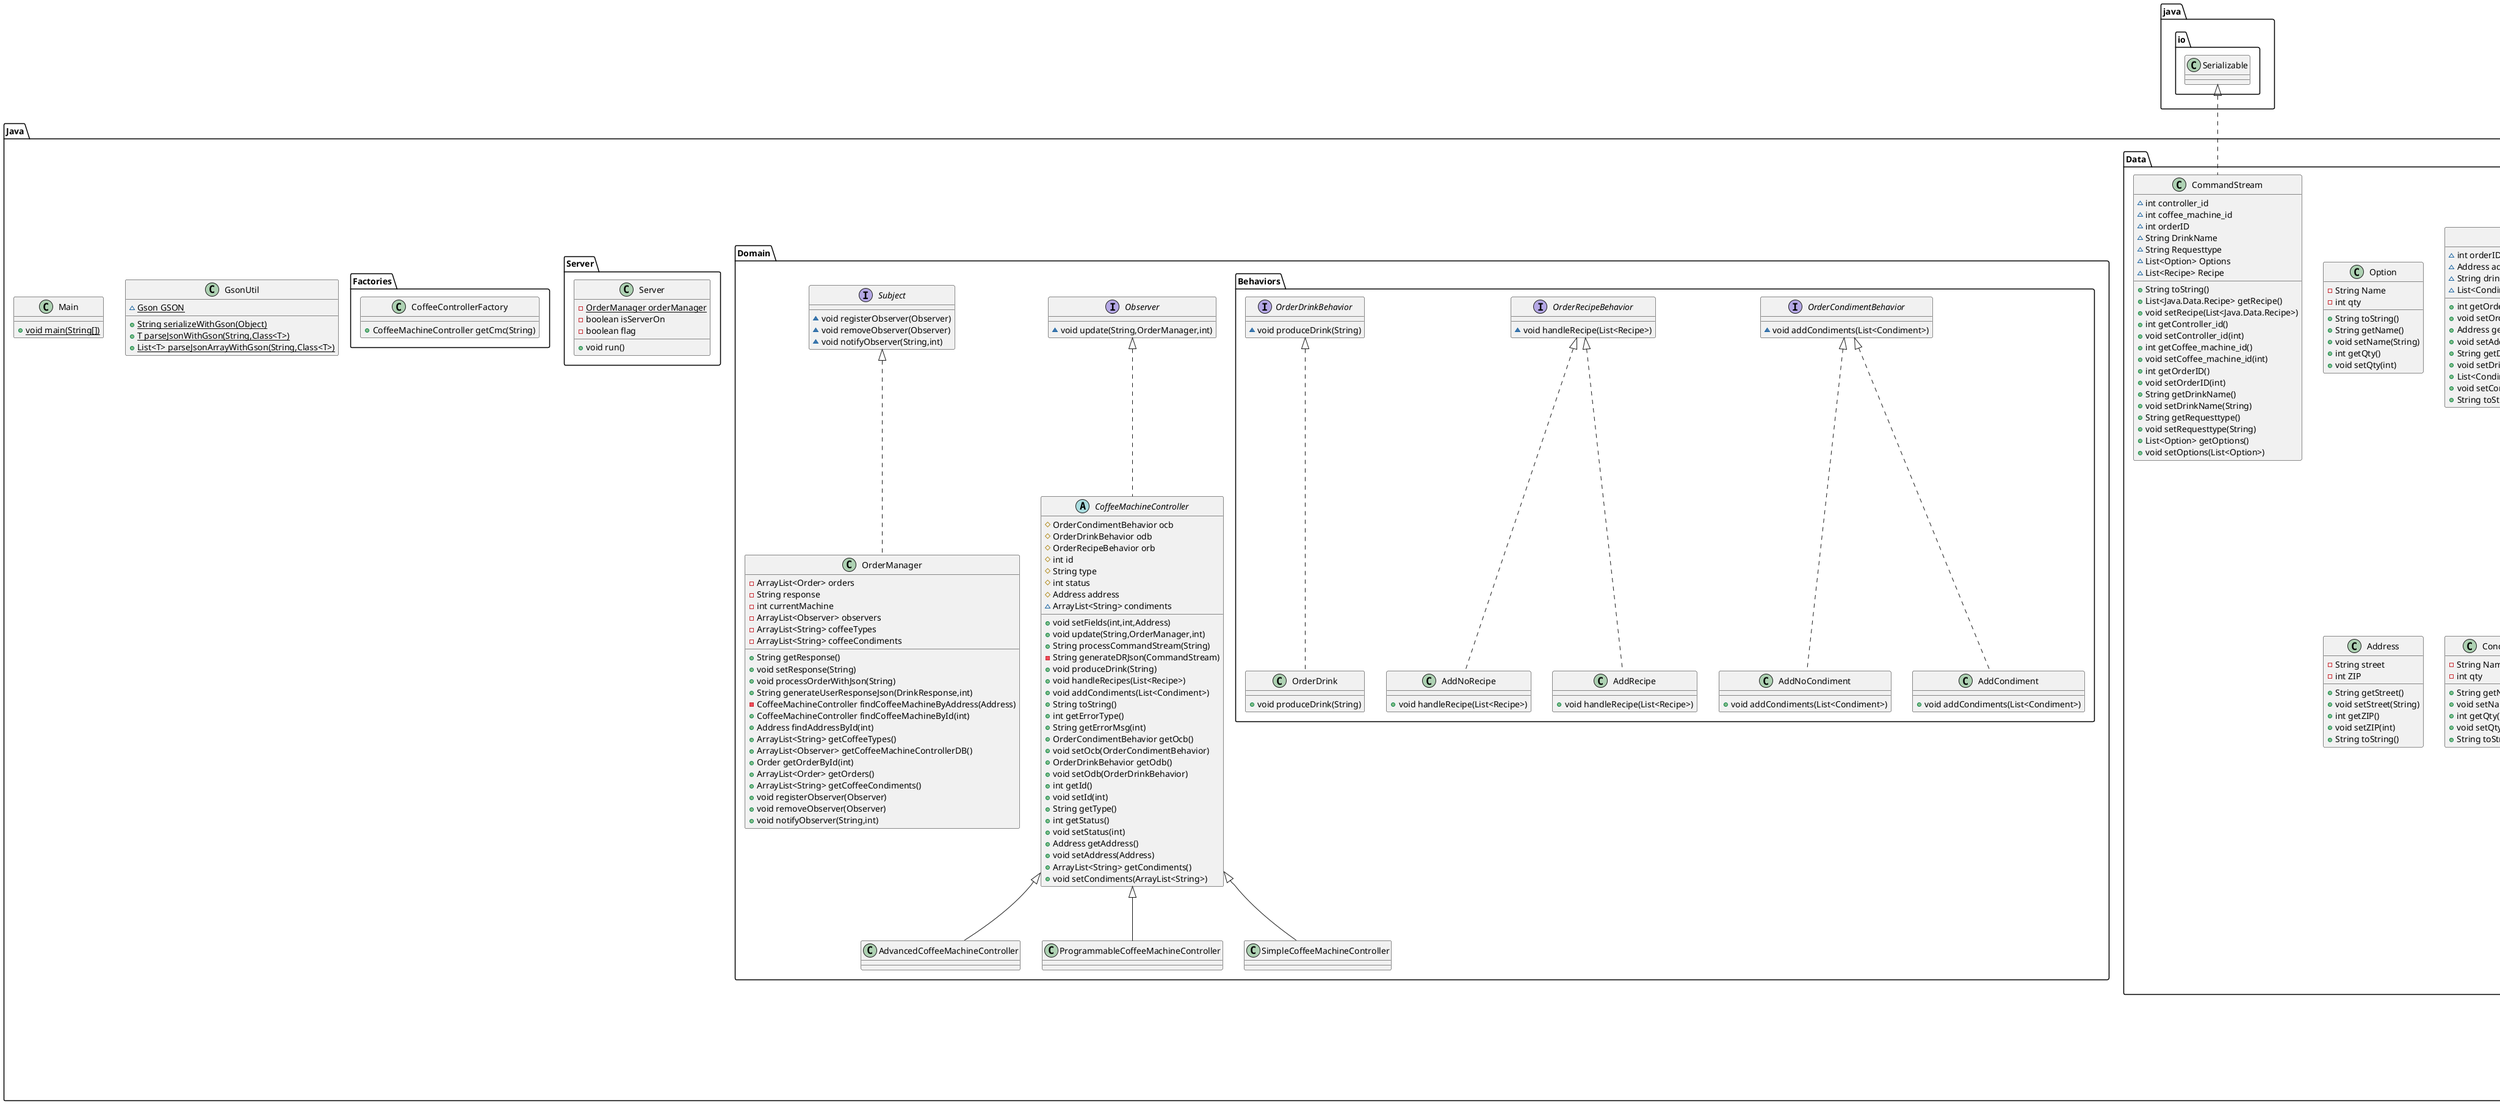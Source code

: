 @startuml
class Java.GsonUtil {
~ {static} Gson GSON
+ {static} String serializeWithGson(Object)
+ {static} T parseJsonWithGson(String,Class<T>)
+ {static} List<T> parseJsonArrayWithGson(String,Class<T>)
}
class Java.Beans.CommandBean {
- CommandStream commandStream
+ String toString()
+ CommandStream getCommand()
+ void setCommand(CommandStream)
}
class Java.Data.Ingredients.Milk {
}
class Java.Beans.DrinkResponseBean {
~ DrinkResponse drinkresponse
+ DrinkResponse getDrinkResponse()
+ void setDrinkresponse(DrinkResponse)
+ String toString()
}
class Java.Data.Option {
- String Name
- int qty
+ String toString()
+ String getName()
+ void setName(String)
+ int getQty()
+ void setQty(int)
}
class Java.Domain.Behaviors.AddNoCondiment {
+ void addCondiments(List<Condiment>)
}
class Java.Data.Ingredients.DecaffCoffeeIng {
}
class Java.Server.Server {
- {static} OrderManager orderManager
- boolean isServerOn
- boolean flag
+ void run()
}
class Java.Data.Order {
~ int orderID
~ Address address
~ String drink
~ List<Condiment> condiments
+ int getOrderID()
+ void setOrderID(int)
+ Address getAddress()
+ void setAddress(Address)
+ String getDrink()
+ void setDrink(String)
+ List<Condiment> getCondiments()
+ void setCondiments(List<Condiment>)
+ String toString()
}
class Java.Data.Ingredients.Hazelnut {
}
class Java.Domain.Behaviors.OrderDrink {
+ void produceDrink(String)
}
class Java.Data.Drinks.ColombiaDark {
}
class Java.Domain.AdvancedCoffeeMachineController {
}
class Java.Domain.Behaviors.AddCondiment {
+ void addCondiments(List<Condiment>)
}
class Java.Data.Drinks.Decaff {
}
class Java.Data.Responses.UserResponse {
~ int orderID
~ int coffee_machine_id
~ int status
~ String status_message
~ String error_message
+ int getOrderID()
+ void setOrderID(int)
+ int getCoffee_machine_id()
+ void setCoffee_machine_id(int)
+ int getStatus()
+ void setStatus(int)
+ String getStatus_message()
+ void setStatus_message(String)
+ String getError_message()
+ void setError_message(String)
+ String toString()
}
class Java.Domain.Behaviors.AddNoRecipe {
+ void handleRecipe(List<Recipe>)
}
class Java.Data.Responses.DrinkResponse {
~ int orderID
~ int status
~ String errordesc
~ int errorcode
+ void setOrderID(int)
+ void setStatus(int)
+ void setErrordesc(String)
+ void setErrorcode(int)
+ int getOrderID()
+ int getStatus()
+ String getErrordesc()
+ int getErrorcode()
+ String toString()
}
class Java.Data.CommandStream {
~ int controller_id
~ int coffee_machine_id
~ int orderID
~ String DrinkName
~ String Requesttype
~ List<Option> Options
~ List<Recipe> Recipe
+ String toString()
+ List<Java.Data.Recipe> getRecipe()
+ void setRecipe(List<Java.Data.Recipe>)
+ int getController_id()
+ void setController_id(int)
+ int getCoffee_machine_id()
+ void setCoffee_machine_id(int)
+ int getOrderID()
+ void setOrderID(int)
+ String getDrinkName()
+ void setDrinkName(String)
+ String getRequesttype()
+ void setRequesttype(String)
+ List<Option> getOptions()
+ void setOptions(List<Option>)
}
class Java.Data.Recipe {
- String commandstep
- String object
+ String getCommandstep()
+ void setCommandstep(String)
+ String getObject()
+ void setObject(String)
}
class Java.Testcases.CoffeeControllerFactoryTest {
+ void CoffeeControllerFactorySimple()
+ void CoffeeControllerFactoryAdvanced()
+ void CoffeeControllerFactoryProgrammable()
}
class Java.Data.Ingredients.WhippedCream {
}
class Java.Data.Address {
- String street
- int ZIP
+ String getStreet()
+ void setStreet(String)
+ int getZIP()
+ void setZIP(int)
+ String toString()
}
class Java.Data.Ingredients.Mix {
}
class Java.Data.Ingredients.Coffee {
}
class Java.Domain.OrderManager {
- ArrayList<Order> orders
- String response
- int currentMachine
- ArrayList<Observer> observers
- ArrayList<String> coffeeTypes
- ArrayList<String> coffeeCondiments
+ String getResponse()
+ void setResponse(String)
+ void processOrderWithJson(String)
+ String generateUserResponseJson(DrinkResponse,int)
- CoffeeMachineController findCoffeeMachineByAddress(Address)
+ CoffeeMachineController findCoffeeMachineById(int)
+ Address findAddressById(int)
+ ArrayList<String> getCoffeeTypes()
+ ArrayList<Observer> getCoffeeMachineControllerDB()
+ Order getOrderById(int)
+ ArrayList<Order> getOrders()
+ ArrayList<String> getCoffeeCondiments()
+ void registerObserver(Observer)
+ void removeObserver(Observer)
+ void notifyObserver(String,int)
}
interface Java.Domain.Observer {
~ void update(String,OrderManager,int)
}
interface Java.Domain.Behaviors.OrderCondimentBehavior {
~ void addCondiments(List<Condiment>)
}
class Java.Domain.Behaviors.AddRecipe {
+ void handleRecipe(List<Recipe>)
}
interface Java.Domain.Behaviors.OrderRecipeBehavior {
~ void handleRecipe(List<Recipe>)
}
class Java.Domain.ProgrammableCoffeeMachineController {
}
class Java.Testcases.ObserverPatternTestCase {
+ void test1()
}
class Java.Domain.SimpleCoffeeMachineController {
}
class Java.Data.Drinks.Americano {
}
class Java.Data.Drinks.PumpkinSpice {
}
abstract class Java.Data.Ingredients.IngredientDecorator {
~ Drink drink
~ String name
~ String description
~ String actualDescription
+ String getDescription()
+ Drink getDrink()
+ String getName()
+ String getActualDescription()
}
class Java.Testcases.CoffeeMachineStrategyBehaviorTest {
+ void testSimpleController()
+ void testAdvancedController()
}
abstract class Java.Data.Drinks.Drink {
~ String name
~ String description
~ String recipeNeeded
~ String actualDescription
+ {static} Drink getDrink(String)
+ String getName()
+ String getDescription()
+ String getActualDescription()
+ String getRecipeNeeded()
}
interface Java.Domain.Behaviors.OrderDrinkBehavior {
~ void produceDrink(String)
}
interface Java.Domain.Subject {
~ void registerObserver(Observer)
~ void removeObserver(Observer)
~ void notifyObserver(String,int)
}
class Java.Factories.CoffeeControllerFactory {
+ CoffeeMachineController getCmc(String)
}
class Java.Data.Ingredients.SoyMilk {
}
class Java.Beans.UserResponseBean {
~ UserResponse user_response
+ UserResponse getUser_response()
+ void setUser_response(UserResponse)
+ String toString()
}
class Java.Data.Condiment {
- String Name
- int qty
+ String getName()
+ void setName(String)
+ int getQty()
+ void setQty(int)
+ String toString()
}
class Java.Main {
+ {static} void main(String[])
}
abstract class Java.Domain.CoffeeMachineController {
# OrderCondimentBehavior ocb
# OrderDrinkBehavior odb
# OrderRecipeBehavior orb
# int id
# String type
# int status
# Address address
~ ArrayList<String> condiments
+ void setFields(int,int,Address)
+ void update(String,OrderManager,int)
+ String processCommandStream(String)
- String generateDRJson(CommandStream)
+ void produceDrink(String)
+ void handleRecipes(List<Recipe>)
+ void addCondiments(List<Condiment>)
+ String toString()
+ int getErrorType()
+ String getErrorMsg(int)
+ OrderCondimentBehavior getOcb()
+ void setOcb(OrderCondimentBehavior)
+ OrderDrinkBehavior getOdb()
+ void setOdb(OrderDrinkBehavior)
+ int getId()
+ void setId(int)
+ String getType()
+ int getStatus()
+ void setStatus(int)
+ Address getAddress()
+ void setAddress(Address)
+ ArrayList<String> getCondiments()
+ void setCondiments(ArrayList<String>)
}
class Java.Data.Drinks.Espresso {
}
class Java.Data.Ingredients.Sugar {
}
class Java.Data.Ingredients.PumpkinSpiceIng {
}
class Java.Data.Ingredients.Nutmeg {
}
class Java.Beans.OrderBean {
~ Order order
+ void setOrder(Order)
+ Order getOrder()
+ String toString()
}
class Java.Data.Drinks.Latte {
}


Java.Data.Ingredients.IngredientDecorator <|-- Java.Data.Ingredients.Milk
Java.Domain.Behaviors.OrderCondimentBehavior <|.. Java.Domain.Behaviors.AddNoCondiment
Java.Data.Ingredients.IngredientDecorator <|-- Java.Data.Ingredients.DecaffCoffeeIng
Java.Data.Ingredients.IngredientDecorator <|-- Java.Data.Ingredients.Hazelnut
Java.Domain.Behaviors.OrderDrinkBehavior <|.. Java.Domain.Behaviors.OrderDrink
Java.Data.Drinks.Drink <|-- Java.Data.Drinks.ColombiaDark
Java.Domain.CoffeeMachineController <|-- Java.Domain.AdvancedCoffeeMachineController
Java.Domain.Behaviors.OrderCondimentBehavior <|.. Java.Domain.Behaviors.AddCondiment
Java.Data.Drinks.Drink <|-- Java.Data.Drinks.Decaff
Java.Domain.Behaviors.OrderRecipeBehavior <|.. Java.Domain.Behaviors.AddNoRecipe
java.io.Serializable <|.. Java.Data.CommandStream
Java.Data.Ingredients.IngredientDecorator <|-- Java.Data.Ingredients.WhippedCream
Java.Data.Ingredients.IngredientDecorator <|-- Java.Data.Ingredients.Mix
Java.Data.Ingredients.IngredientDecorator <|-- Java.Data.Ingredients.Coffee
Java.Domain.Subject <|.. Java.Domain.OrderManager
Java.Domain.Behaviors.OrderRecipeBehavior <|.. Java.Domain.Behaviors.AddRecipe
Java.Domain.CoffeeMachineController <|-- Java.Domain.ProgrammableCoffeeMachineController
Java.Domain.CoffeeMachineController <|-- Java.Domain.SimpleCoffeeMachineController
Java.Data.Drinks.Drink <|-- Java.Data.Drinks.Americano
Java.Data.Drinks.Drink <|-- Java.Data.Drinks.PumpkinSpice
Java.Data.Drinks.Drink <|-- Java.Data.Ingredients.IngredientDecorator
Java.Data.Ingredients.IngredientDecorator <|-- Java.Data.Ingredients.SoyMilk
Java.Domain.Observer <|.. Java.Domain.CoffeeMachineController
Java.Data.Drinks.Drink <|-- Java.Data.Drinks.Espresso
Java.Data.Ingredients.IngredientDecorator <|-- Java.Data.Ingredients.Sugar
Java.Data.Ingredients.IngredientDecorator <|-- Java.Data.Ingredients.PumpkinSpiceIng
Java.Data.Ingredients.IngredientDecorator <|-- Java.Data.Ingredients.Nutmeg
Java.Data.Drinks.Drink <|-- Java.Data.Drinks.Latte
@enduml
